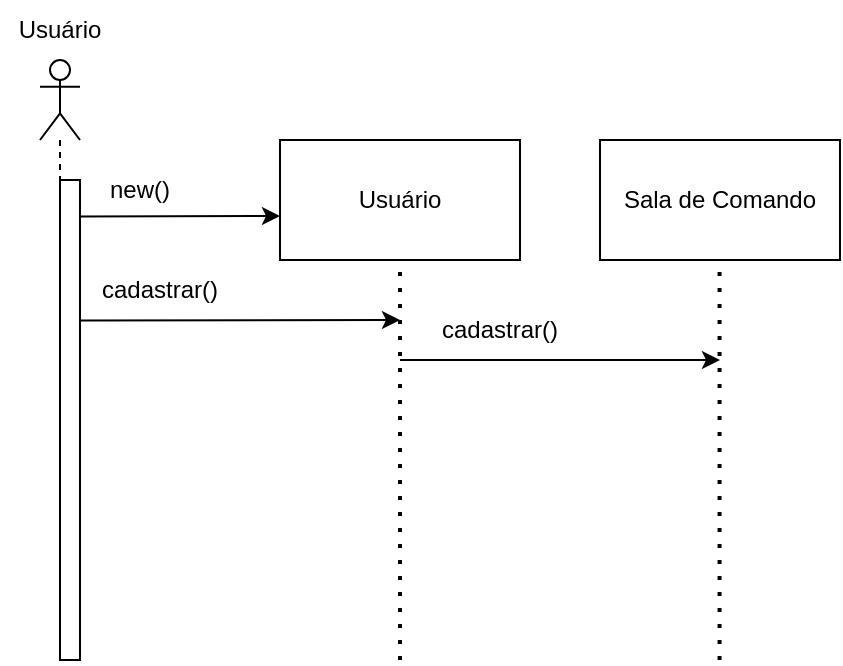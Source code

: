 <mxfile version="20.5.1" pages="6"><diagram id="XteXSKNghPK6MxyggT3K" name="Página-1"><mxGraphModel dx="1118" dy="500" grid="1" gridSize="10" guides="1" tooltips="1" connect="1" arrows="1" fold="1" page="1" pageScale="1" pageWidth="827" pageHeight="1169" math="0" shadow="0"><root><mxCell id="0"/><mxCell id="1" parent="0"/><mxCell id="kPCqyMyfiR6p3aR-nVP7-1" value="" style="shape=umlLifeline;participant=umlActor;perimeter=lifelinePerimeter;whiteSpace=wrap;html=1;container=1;collapsible=0;recursiveResize=0;verticalAlign=top;spacingTop=36;outlineConnect=0;size=40;" vertex="1" parent="1"><mxGeometry x="40" y="70" width="20" height="300" as="geometry"/></mxCell><mxCell id="kPCqyMyfiR6p3aR-nVP7-2" value="" style="html=1;points=[];perimeter=orthogonalPerimeter;" vertex="1" parent="kPCqyMyfiR6p3aR-nVP7-1"><mxGeometry x="10" y="60" width="10" height="240" as="geometry"/></mxCell><mxCell id="kPCqyMyfiR6p3aR-nVP7-3" value="Usuário" style="text;html=1;strokeColor=none;fillColor=none;align=center;verticalAlign=middle;whiteSpace=wrap;rounded=0;" vertex="1" parent="1"><mxGeometry x="20" y="40" width="60" height="30" as="geometry"/></mxCell><mxCell id="kPCqyMyfiR6p3aR-nVP7-4" value="" style="endArrow=classic;html=1;rounded=0;exitX=0.971;exitY=0.076;exitDx=0;exitDy=0;exitPerimeter=0;" edge="1" parent="1" source="kPCqyMyfiR6p3aR-nVP7-2"><mxGeometry width="50" height="50" relative="1" as="geometry"><mxPoint x="330" y="240" as="sourcePoint"/><mxPoint x="160" y="148" as="targetPoint"/></mxGeometry></mxCell><mxCell id="kPCqyMyfiR6p3aR-nVP7-5" value="new()" style="text;html=1;strokeColor=none;fillColor=none;align=center;verticalAlign=middle;whiteSpace=wrap;rounded=0;" vertex="1" parent="1"><mxGeometry x="60" y="120" width="60" height="30" as="geometry"/></mxCell><mxCell id="kPCqyMyfiR6p3aR-nVP7-6" value="Usuário" style="rounded=0;whiteSpace=wrap;html=1;" vertex="1" parent="1"><mxGeometry x="160" y="110" width="120" height="60" as="geometry"/></mxCell><mxCell id="kPCqyMyfiR6p3aR-nVP7-7" value="" style="endArrow=none;dashed=1;html=1;dashPattern=1 3;strokeWidth=2;rounded=0;entryX=0.5;entryY=1;entryDx=0;entryDy=0;" edge="1" parent="1" target="kPCqyMyfiR6p3aR-nVP7-6"><mxGeometry width="50" height="50" relative="1" as="geometry"><mxPoint x="220" y="370" as="sourcePoint"/><mxPoint x="470" y="210" as="targetPoint"/></mxGeometry></mxCell><mxCell id="kPCqyMyfiR6p3aR-nVP7-8" value="" style="endArrow=classic;html=1;rounded=0;exitX=0.971;exitY=0.076;exitDx=0;exitDy=0;exitPerimeter=0;" edge="1" parent="1"><mxGeometry width="50" height="50" relative="1" as="geometry"><mxPoint x="60.0" y="200.24" as="sourcePoint"/><mxPoint x="220" y="200" as="targetPoint"/></mxGeometry></mxCell><mxCell id="kPCqyMyfiR6p3aR-nVP7-9" value="cadastrar()" style="text;html=1;strokeColor=none;fillColor=none;align=center;verticalAlign=middle;whiteSpace=wrap;rounded=0;" vertex="1" parent="1"><mxGeometry x="70" y="170" width="60" height="30" as="geometry"/></mxCell><mxCell id="kPCqyMyfiR6p3aR-nVP7-10" value="" style="endArrow=classic;html=1;rounded=0;exitX=0.971;exitY=0.076;exitDx=0;exitDy=0;exitPerimeter=0;" edge="1" parent="1"><mxGeometry width="50" height="50" relative="1" as="geometry"><mxPoint x="220" y="220" as="sourcePoint"/><mxPoint x="380" y="220" as="targetPoint"/></mxGeometry></mxCell><mxCell id="kPCqyMyfiR6p3aR-nVP7-11" value="cadastrar()" style="text;html=1;strokeColor=none;fillColor=none;align=center;verticalAlign=middle;whiteSpace=wrap;rounded=0;" vertex="1" parent="1"><mxGeometry x="240" y="190" width="60" height="30" as="geometry"/></mxCell><mxCell id="kPCqyMyfiR6p3aR-nVP7-12" value="Sala de Comando" style="rounded=0;whiteSpace=wrap;html=1;" vertex="1" parent="1"><mxGeometry x="320" y="110" width="120" height="60" as="geometry"/></mxCell><mxCell id="kPCqyMyfiR6p3aR-nVP7-13" value="" style="endArrow=none;dashed=1;html=1;dashPattern=1 3;strokeWidth=2;rounded=0;entryX=0.5;entryY=1;entryDx=0;entryDy=0;" edge="1" parent="1"><mxGeometry width="50" height="50" relative="1" as="geometry"><mxPoint x="379.76" y="370" as="sourcePoint"/><mxPoint x="379.76" y="170" as="targetPoint"/></mxGeometry></mxCell></root></mxGraphModel></diagram><diagram id="LMt3I_iU-uTbpg2vqyhJ" name="Página-2"><mxGraphModel dx="926" dy="437" grid="1" gridSize="10" guides="1" tooltips="1" connect="1" arrows="1" fold="1" page="1" pageScale="1" pageWidth="827" pageHeight="1169" math="0" shadow="0"><root><mxCell id="0"/><mxCell id="1" parent="0"/><mxCell id="DQ7gLIDXcI9OM1BL-ZBZ-1" value="" style="shape=umlLifeline;participant=umlActor;perimeter=lifelinePerimeter;whiteSpace=wrap;html=1;container=1;collapsible=0;recursiveResize=0;verticalAlign=top;spacingTop=36;outlineConnect=0;size=40;" vertex="1" parent="1"><mxGeometry x="50" y="90" width="20" height="350" as="geometry"/></mxCell><mxCell id="DQ7gLIDXcI9OM1BL-ZBZ-2" value="" style="html=1;points=[];perimeter=orthogonalPerimeter;" vertex="1" parent="DQ7gLIDXcI9OM1BL-ZBZ-1"><mxGeometry x="10" y="60" width="10" height="290" as="geometry"/></mxCell><mxCell id="DQ7gLIDXcI9OM1BL-ZBZ-3" value="Usuário Master/Controlador" style="text;html=1;strokeColor=none;fillColor=none;align=center;verticalAlign=middle;whiteSpace=wrap;rounded=0;" vertex="1" parent="1"><mxGeometry x="30" y="60" width="60" height="30" as="geometry"/></mxCell><mxCell id="DQ7gLIDXcI9OM1BL-ZBZ-6" value="Sala de Comando" style="rounded=0;whiteSpace=wrap;html=1;" vertex="1" parent="1"><mxGeometry x="170" y="170" width="120" height="60" as="geometry"/></mxCell><mxCell id="DQ7gLIDXcI9OM1BL-ZBZ-7" value="" style="endArrow=none;dashed=1;html=1;dashPattern=1 3;strokeWidth=2;rounded=0;entryX=0.5;entryY=1;entryDx=0;entryDy=0;startArrow=none;" edge="1" parent="1" target="DQ7gLIDXcI9OM1BL-ZBZ-6" source="7pTr78Y5g2xs7JqfGrxb-1"><mxGeometry width="50" height="50" relative="1" as="geometry"><mxPoint x="230" y="430" as="sourcePoint"/><mxPoint x="480" y="270" as="targetPoint"/></mxGeometry></mxCell><mxCell id="DQ7gLIDXcI9OM1BL-ZBZ-8" value="" style="endArrow=classic;html=1;rounded=0;exitX=0.971;exitY=0.076;exitDx=0;exitDy=0;exitPerimeter=0;" edge="1" parent="1"><mxGeometry width="50" height="50" relative="1" as="geometry"><mxPoint x="70" y="260.24" as="sourcePoint"/><mxPoint x="230" y="260" as="targetPoint"/></mxGeometry></mxCell><mxCell id="DQ7gLIDXcI9OM1BL-ZBZ-9" value="login()" style="text;html=1;strokeColor=none;fillColor=none;align=center;verticalAlign=middle;whiteSpace=wrap;rounded=0;" vertex="1" parent="1"><mxGeometry x="80" y="230" width="60" height="30" as="geometry"/></mxCell><mxCell id="DQ7gLIDXcI9OM1BL-ZBZ-10" value="" style="endArrow=classic;html=1;rounded=0;exitX=0.971;exitY=0.076;exitDx=0;exitDy=0;exitPerimeter=0;" edge="1" parent="1"><mxGeometry width="50" height="50" relative="1" as="geometry"><mxPoint x="230" y="300" as="sourcePoint"/><mxPoint x="390" y="300" as="targetPoint"/></mxGeometry></mxCell><mxCell id="DQ7gLIDXcI9OM1BL-ZBZ-11" value="registraLog()" style="text;html=1;strokeColor=none;fillColor=none;align=center;verticalAlign=middle;whiteSpace=wrap;rounded=0;" vertex="1" parent="1"><mxGeometry x="250" y="280" width="60" height="30" as="geometry"/></mxCell><mxCell id="DQ7gLIDXcI9OM1BL-ZBZ-12" value="Logs" style="rounded=0;whiteSpace=wrap;html=1;" vertex="1" parent="1"><mxGeometry x="330" y="170" width="120" height="60" as="geometry"/></mxCell><mxCell id="DQ7gLIDXcI9OM1BL-ZBZ-13" value="" style="endArrow=none;dashed=1;html=1;dashPattern=1 3;strokeWidth=2;rounded=0;entryX=0.5;entryY=1;entryDx=0;entryDy=0;" edge="1" parent="1"><mxGeometry width="50" height="50" relative="1" as="geometry"><mxPoint x="389.76" y="430" as="sourcePoint"/><mxPoint x="389.76" y="230" as="targetPoint"/></mxGeometry></mxCell><mxCell id="DQ7gLIDXcI9OM1BL-ZBZ-14" value="alteraAcessos()" style="text;html=1;strokeColor=none;fillColor=none;align=center;verticalAlign=middle;whiteSpace=wrap;rounded=0;" vertex="1" parent="1"><mxGeometry x="90" y="310" width="60" height="30" as="geometry"/></mxCell><mxCell id="DQ7gLIDXcI9OM1BL-ZBZ-15" value="" style="endArrow=classic;html=1;rounded=0;exitX=0.971;exitY=0.076;exitDx=0;exitDy=0;exitPerimeter=0;" edge="1" parent="1"><mxGeometry width="50" height="50" relative="1" as="geometry"><mxPoint x="70" y="340.24" as="sourcePoint"/><mxPoint x="230" y="340" as="targetPoint"/></mxGeometry></mxCell><mxCell id="DQ7gLIDXcI9OM1BL-ZBZ-16" value="" style="endArrow=classic;html=1;rounded=0;exitX=0.971;exitY=0.076;exitDx=0;exitDy=0;exitPerimeter=0;" edge="1" parent="1"><mxGeometry width="50" height="50" relative="1" as="geometry"><mxPoint x="230" y="370" as="sourcePoint"/><mxPoint x="390" y="370" as="targetPoint"/></mxGeometry></mxCell><mxCell id="DQ7gLIDXcI9OM1BL-ZBZ-17" value="registraLog()" style="text;html=1;strokeColor=none;fillColor=none;align=center;verticalAlign=middle;whiteSpace=wrap;rounded=0;" vertex="1" parent="1"><mxGeometry x="250" y="340" width="60" height="30" as="geometry"/></mxCell><mxCell id="DQ7gLIDXcI9OM1BL-ZBZ-18" value="&lt;span style=&quot;font-weight: 700;&quot;&gt;UC02 - Gerencia usuários&lt;/span&gt;" style="text;html=1;strokeColor=none;fillColor=none;align=center;verticalAlign=middle;whiteSpace=wrap;rounded=0;" vertex="1" parent="1"><mxGeometry x="10" y="10" width="300" height="30" as="geometry"/></mxCell><mxCell id="7pTr78Y5g2xs7JqfGrxb-1" value="" style="html=1;points=[];perimeter=orthogonalPerimeter;" vertex="1" parent="1"><mxGeometry x="225" y="270" width="10" height="30" as="geometry"/></mxCell><mxCell id="7pTr78Y5g2xs7JqfGrxb-2" value="" style="endArrow=none;dashed=1;html=1;dashPattern=1 3;strokeWidth=2;rounded=0;entryX=0.5;entryY=1;entryDx=0;entryDy=0;startArrow=none;" edge="1" parent="1" source="7pTr78Y5g2xs7JqfGrxb-3" target="7pTr78Y5g2xs7JqfGrxb-1"><mxGeometry width="50" height="50" relative="1" as="geometry"><mxPoint x="230" y="430.0" as="sourcePoint"/><mxPoint x="230" y="230.0" as="targetPoint"/></mxGeometry></mxCell><mxCell id="7pTr78Y5g2xs7JqfGrxb-3" value="" style="html=1;points=[];perimeter=orthogonalPerimeter;" vertex="1" parent="1"><mxGeometry x="225" y="350" width="10" height="20" as="geometry"/></mxCell><mxCell id="7pTr78Y5g2xs7JqfGrxb-4" value="" style="endArrow=none;dashed=1;html=1;dashPattern=1 3;strokeWidth=2;rounded=0;entryX=0.5;entryY=1;entryDx=0;entryDy=0;" edge="1" parent="1" target="7pTr78Y5g2xs7JqfGrxb-3"><mxGeometry width="50" height="50" relative="1" as="geometry"><mxPoint x="230" y="430.0" as="sourcePoint"/><mxPoint x="230" y="300" as="targetPoint"/></mxGeometry></mxCell></root></mxGraphModel></diagram><diagram id="daTqOzqF3VNKJ07lG_F6" name="Página-3"><mxGraphModel dx="1351" dy="637" grid="1" gridSize="10" guides="1" tooltips="1" connect="1" arrows="1" fold="1" page="1" pageScale="1" pageWidth="827" pageHeight="1169" math="0" shadow="0"><root><mxCell id="0"/><mxCell id="1" parent="0"/><mxCell id="zu2Uw8hMeWKzvva1PUhJ-1" value="&lt;span style=&quot;color: rgb(0, 0, 0); font-family: Helvetica; font-size: 12px; font-style: normal; font-variant-ligatures: normal; font-variant-caps: normal; font-weight: 700; letter-spacing: normal; orphans: 2; text-align: center; text-indent: 0px; text-transform: none; widows: 2; word-spacing: 0px; -webkit-text-stroke-width: 0px; background-color: rgb(248, 249, 250); text-decoration-thickness: initial; text-decoration-style: initial; text-decoration-color: initial; float: none; display: inline !important;&quot;&gt;UC03 - Chamada de elevador&lt;/span&gt;" style="text;whiteSpace=wrap;html=1;" vertex="1" parent="1"><mxGeometry x="20" width="200" height="40" as="geometry"/></mxCell><mxCell id="SzspxM3o195tyCs0l4f1-1" value="" style="shape=umlLifeline;participant=umlActor;perimeter=lifelinePerimeter;whiteSpace=wrap;html=1;container=1;collapsible=0;recursiveResize=0;verticalAlign=top;spacingTop=36;outlineConnect=0;size=40;" vertex="1" parent="1"><mxGeometry x="50" y="90" width="20" height="350" as="geometry"/></mxCell><mxCell id="SzspxM3o195tyCs0l4f1-2" value="" style="html=1;points=[];perimeter=orthogonalPerimeter;" vertex="1" parent="SzspxM3o195tyCs0l4f1-1"><mxGeometry x="10" y="60" width="10" height="290" as="geometry"/></mxCell><mxCell id="SzspxM3o195tyCs0l4f1-3" value="Usuários" style="text;html=1;strokeColor=none;fillColor=none;align=center;verticalAlign=middle;whiteSpace=wrap;rounded=0;" vertex="1" parent="1"><mxGeometry x="30" y="60" width="60" height="30" as="geometry"/></mxCell><mxCell id="SzspxM3o195tyCs0l4f1-4" value="Botoeira" style="rounded=0;whiteSpace=wrap;html=1;" vertex="1" parent="1"><mxGeometry x="170" y="170" width="120" height="60" as="geometry"/></mxCell><mxCell id="SzspxM3o195tyCs0l4f1-5" value="" style="endArrow=none;dashed=1;html=1;dashPattern=1 3;strokeWidth=2;rounded=0;entryX=0.5;entryY=1;entryDx=0;entryDy=0;" edge="1" parent="1" target="SzspxM3o195tyCs0l4f1-4"><mxGeometry width="50" height="50" relative="1" as="geometry"><mxPoint x="230" y="430" as="sourcePoint"/><mxPoint x="480" y="270" as="targetPoint"/></mxGeometry></mxCell><mxCell id="SzspxM3o195tyCs0l4f1-6" value="" style="endArrow=classic;html=1;rounded=0;exitX=0.971;exitY=0.076;exitDx=0;exitDy=0;exitPerimeter=0;" edge="1" parent="1"><mxGeometry width="50" height="50" relative="1" as="geometry"><mxPoint x="70" y="260.24" as="sourcePoint"/><mxPoint x="230" y="260" as="targetPoint"/></mxGeometry></mxCell><mxCell id="SzspxM3o195tyCs0l4f1-7" value="selecionaAndar()" style="text;html=1;strokeColor=none;fillColor=none;align=center;verticalAlign=middle;whiteSpace=wrap;rounded=0;" vertex="1" parent="1"><mxGeometry x="80" y="230" width="100" height="30" as="geometry"/></mxCell><mxCell id="SzspxM3o195tyCs0l4f1-8" value="" style="endArrow=classic;html=1;rounded=0;exitX=0.971;exitY=0.076;exitDx=0;exitDy=0;exitPerimeter=0;" edge="1" parent="1"><mxGeometry width="50" height="50" relative="1" as="geometry"><mxPoint x="230" y="300" as="sourcePoint"/><mxPoint x="390" y="300" as="targetPoint"/></mxGeometry></mxCell><mxCell id="SzspxM3o195tyCs0l4f1-9" value="chamaElevador()" style="text;html=1;strokeColor=none;fillColor=none;align=center;verticalAlign=middle;whiteSpace=wrap;rounded=0;" vertex="1" parent="1"><mxGeometry x="250" y="270" width="100" height="30" as="geometry"/></mxCell><mxCell id="SzspxM3o195tyCs0l4f1-10" value="Elevador" style="rounded=0;whiteSpace=wrap;html=1;" vertex="1" parent="1"><mxGeometry x="330" y="170" width="120" height="60" as="geometry"/></mxCell><mxCell id="SzspxM3o195tyCs0l4f1-11" value="" style="endArrow=none;dashed=1;html=1;dashPattern=1 3;strokeWidth=2;rounded=0;entryX=0.5;entryY=1;entryDx=0;entryDy=0;" edge="1" parent="1"><mxGeometry width="50" height="50" relative="1" as="geometry"><mxPoint x="389.76" y="430" as="sourcePoint"/><mxPoint x="389.76" y="230" as="targetPoint"/></mxGeometry></mxCell><mxCell id="bfP_tO7WtKlYVN6YrhG1-1" value="" style="html=1;points=[];perimeter=orthogonalPerimeter;" vertex="1" parent="1"><mxGeometry x="225" y="270" width="10" height="30" as="geometry"/></mxCell></root></mxGraphModel></diagram><diagram id="0lqtaysEBKNRhjgoD2Qp" name="Página-4"><mxGraphModel dx="1351" dy="637" grid="1" gridSize="10" guides="1" tooltips="1" connect="1" arrows="1" fold="1" page="1" pageScale="1" pageWidth="827" pageHeight="1169" math="0" shadow="0"><root><mxCell id="0"/><mxCell id="1" parent="0"/><mxCell id="083h5DX_3ktk2nzT8LkU-1" value="&lt;span style=&quot;font-weight: 700; text-align: center;&quot;&gt;UC04 -&amp;nbsp;Identifica passageiro&lt;/span&gt;" style="text;whiteSpace=wrap;html=1;" vertex="1" parent="1"><mxGeometry x="20" width="200" height="40" as="geometry"/></mxCell><mxCell id="083h5DX_3ktk2nzT8LkU-2" value="" style="shape=umlLifeline;participant=umlActor;perimeter=lifelinePerimeter;whiteSpace=wrap;html=1;container=1;collapsible=0;recursiveResize=0;verticalAlign=top;spacingTop=36;outlineConnect=0;size=40;" vertex="1" parent="1"><mxGeometry x="50" y="90" width="20" height="350" as="geometry"/></mxCell><mxCell id="083h5DX_3ktk2nzT8LkU-3" value="" style="html=1;points=[];perimeter=orthogonalPerimeter;" vertex="1" parent="083h5DX_3ktk2nzT8LkU-2"><mxGeometry x="10" y="60" width="10" height="290" as="geometry"/></mxCell><mxCell id="083h5DX_3ktk2nzT8LkU-4" value="Usuários" style="text;html=1;strokeColor=none;fillColor=none;align=center;verticalAlign=middle;whiteSpace=wrap;rounded=0;" vertex="1" parent="1"><mxGeometry x="30" y="60" width="60" height="30" as="geometry"/></mxCell><mxCell id="083h5DX_3ktk2nzT8LkU-5" value="Sala de Comando" style="rounded=0;whiteSpace=wrap;html=1;" vertex="1" parent="1"><mxGeometry x="170" y="170" width="120" height="60" as="geometry"/></mxCell><mxCell id="083h5DX_3ktk2nzT8LkU-6" value="" style="endArrow=none;dashed=1;html=1;dashPattern=1 3;strokeWidth=2;rounded=0;entryX=0.5;entryY=1;entryDx=0;entryDy=0;" edge="1" parent="1" target="083h5DX_3ktk2nzT8LkU-5"><mxGeometry width="50" height="50" relative="1" as="geometry"><mxPoint x="230" y="430" as="sourcePoint"/><mxPoint x="480" y="270" as="targetPoint"/></mxGeometry></mxCell><mxCell id="083h5DX_3ktk2nzT8LkU-7" value="" style="endArrow=classic;html=1;rounded=0;exitX=0.971;exitY=0.076;exitDx=0;exitDy=0;exitPerimeter=0;" edge="1" parent="1"><mxGeometry width="50" height="50" relative="1" as="geometry"><mxPoint x="70" y="260.24" as="sourcePoint"/><mxPoint x="230" y="260" as="targetPoint"/></mxGeometry></mxCell><mxCell id="083h5DX_3ktk2nzT8LkU-10" value="reconhecimentoFacial()" style="text;html=1;strokeColor=none;fillColor=none;align=center;verticalAlign=middle;whiteSpace=wrap;rounded=0;" vertex="1" parent="1"><mxGeometry x="80" y="230" width="120" height="40" as="geometry"/></mxCell><mxCell id="083h5DX_3ktk2nzT8LkU-11" value="Elevador" style="rounded=0;whiteSpace=wrap;html=1;" vertex="1" parent="1"><mxGeometry x="330" y="170" width="120" height="60" as="geometry"/></mxCell><mxCell id="083h5DX_3ktk2nzT8LkU-12" value="" style="endArrow=none;dashed=1;html=1;dashPattern=1 3;strokeWidth=2;rounded=0;entryX=0.5;entryY=1;entryDx=0;entryDy=0;" edge="1" parent="1"><mxGeometry width="50" height="50" relative="1" as="geometry"><mxPoint x="389.76" y="430" as="sourcePoint"/><mxPoint x="389.76" y="230" as="targetPoint"/></mxGeometry></mxCell><mxCell id="083h5DX_3ktk2nzT8LkU-13" value="" style="endArrow=classic;html=1;rounded=0;exitX=0.971;exitY=0.076;exitDx=0;exitDy=0;exitPerimeter=0;" edge="1" parent="1"><mxGeometry width="50" height="50" relative="1" as="geometry"><mxPoint x="230" y="290.24" as="sourcePoint"/><mxPoint x="390" y="290" as="targetPoint"/></mxGeometry></mxCell><mxCell id="jTDhoPKQyr5_wv3_93iu-1" value="liberaAcesso()" style="text;html=1;strokeColor=none;fillColor=none;align=center;verticalAlign=middle;whiteSpace=wrap;rounded=0;" vertex="1" parent="1"><mxGeometry x="240" y="260" width="120" height="40" as="geometry"/></mxCell><mxCell id="MTeagSE1t4SzmeU9MyxI-1" value="" style="html=1;points=[];perimeter=orthogonalPerimeter;" vertex="1" parent="1"><mxGeometry x="225" y="270" width="10" height="20" as="geometry"/></mxCell></root></mxGraphModel></diagram><diagram id="VAfsWwC_WDnSE3w4wK4W" name="Página-5"><mxGraphModel dx="1351" dy="637" grid="1" gridSize="10" guides="1" tooltips="1" connect="1" arrows="1" fold="1" page="1" pageScale="1" pageWidth="827" pageHeight="1169" math="0" shadow="0"><root><mxCell id="0"/><mxCell id="1" parent="0"/><mxCell id="ItYTpHDeQ8VbfqNVc7D--1" value="" style="shape=umlLifeline;participant=umlActor;perimeter=lifelinePerimeter;whiteSpace=wrap;html=1;container=1;collapsible=0;recursiveResize=0;verticalAlign=top;spacingTop=36;outlineConnect=0;size=40;" vertex="1" parent="1"><mxGeometry x="50" y="90" width="20" height="350" as="geometry"/></mxCell><mxCell id="ItYTpHDeQ8VbfqNVc7D--2" value="" style="html=1;points=[];perimeter=orthogonalPerimeter;" vertex="1" parent="ItYTpHDeQ8VbfqNVc7D--1"><mxGeometry x="10" y="60" width="10" height="290" as="geometry"/></mxCell><mxCell id="ItYTpHDeQ8VbfqNVc7D--3" value="Usuário Master" style="text;html=1;strokeColor=none;fillColor=none;align=center;verticalAlign=middle;whiteSpace=wrap;rounded=0;" vertex="1" parent="1"><mxGeometry x="30" y="60" width="60" height="30" as="geometry"/></mxCell><mxCell id="ItYTpHDeQ8VbfqNVc7D--4" value="Boteira" style="rounded=0;whiteSpace=wrap;html=1;" vertex="1" parent="1"><mxGeometry x="300" y="180" width="120" height="60" as="geometry"/></mxCell><mxCell id="ItYTpHDeQ8VbfqNVc7D--5" value="" style="endArrow=none;dashed=1;html=1;dashPattern=1 3;strokeWidth=2;rounded=0;entryX=0.5;entryY=1;entryDx=0;entryDy=0;" edge="1" parent="1" target="ItYTpHDeQ8VbfqNVc7D--4"><mxGeometry width="50" height="50" relative="1" as="geometry"><mxPoint x="360" y="440" as="sourcePoint"/><mxPoint x="610" y="280" as="targetPoint"/></mxGeometry></mxCell><mxCell id="ItYTpHDeQ8VbfqNVc7D--8" value="Logs" style="rounded=0;whiteSpace=wrap;html=1;" vertex="1" parent="1"><mxGeometry x="460" y="180" width="120" height="60" as="geometry"/></mxCell><mxCell id="ItYTpHDeQ8VbfqNVc7D--9" value="" style="endArrow=none;dashed=1;html=1;dashPattern=1 3;strokeWidth=2;rounded=0;entryX=0.5;entryY=1;entryDx=0;entryDy=0;" edge="1" parent="1"><mxGeometry width="50" height="50" relative="1" as="geometry"><mxPoint x="519.76" y="440" as="sourcePoint"/><mxPoint x="519.76" y="240" as="targetPoint"/></mxGeometry></mxCell><mxCell id="ItYTpHDeQ8VbfqNVc7D--10" value="" style="endArrow=classic;html=1;rounded=0;exitX=0.971;exitY=0.076;exitDx=0;exitDy=0;exitPerimeter=0;" edge="1" parent="1"><mxGeometry width="50" height="50" relative="1" as="geometry"><mxPoint x="360" y="300.24" as="sourcePoint"/><mxPoint x="520" y="300" as="targetPoint"/></mxGeometry></mxCell><mxCell id="ItYTpHDeQ8VbfqNVc7D--11" value="" style="shape=umlLifeline;participant=umlActor;perimeter=lifelinePerimeter;whiteSpace=wrap;html=1;container=1;collapsible=0;recursiveResize=0;verticalAlign=top;spacingTop=36;outlineConnect=0;size=40;" vertex="1" parent="1"><mxGeometry x="200" y="90" width="20" height="350" as="geometry"/></mxCell><mxCell id="ItYTpHDeQ8VbfqNVc7D--12" value="" style="html=1;points=[];perimeter=orthogonalPerimeter;" vertex="1" parent="ItYTpHDeQ8VbfqNVc7D--11"><mxGeometry x="10" y="60" width="10" height="290" as="geometry"/></mxCell><mxCell id="ItYTpHDeQ8VbfqNVc7D--13" value="Equipe de Assistência" style="text;html=1;strokeColor=none;fillColor=none;align=center;verticalAlign=middle;whiteSpace=wrap;rounded=0;" vertex="1" parent="1"><mxGeometry x="180" y="60" width="60" height="30" as="geometry"/></mxCell><mxCell id="ItYTpHDeQ8VbfqNVc7D--14" value="" style="endArrow=classic;html=1;rounded=0;exitX=0.971;exitY=0.076;exitDx=0;exitDy=0;exitPerimeter=0;entryX=-0.2;entryY=0.172;entryDx=0;entryDy=0;entryPerimeter=0;" edge="1" parent="1" target="ItYTpHDeQ8VbfqNVc7D--12"><mxGeometry width="50" height="50" relative="1" as="geometry"><mxPoint x="70" y="199.74" as="sourcePoint"/><mxPoint x="230" y="199.5" as="targetPoint"/></mxGeometry></mxCell><mxCell id="ItYTpHDeQ8VbfqNVc7D--15" value="solicitaAssistência" style="text;html=1;strokeColor=none;fillColor=none;align=center;verticalAlign=middle;whiteSpace=wrap;rounded=0;" vertex="1" parent="1"><mxGeometry x="110" y="170" width="60" height="30" as="geometry"/></mxCell></root></mxGraphModel></diagram><diagram id="HhazGxC3UGiqWqfdlsld" name="Página-6"><mxGraphModel dx="1351" dy="637" grid="1" gridSize="10" guides="1" tooltips="1" connect="1" arrows="1" fold="1" page="1" pageScale="1" pageWidth="827" pageHeight="1169" math="0" shadow="0"><root><mxCell id="0"/><mxCell id="1" parent="0"/><mxCell id="n5frYAfoiAPdttleiEmE-1" value="" style="shape=umlLifeline;participant=umlActor;perimeter=lifelinePerimeter;whiteSpace=wrap;html=1;container=1;collapsible=0;recursiveResize=0;verticalAlign=top;spacingTop=36;outlineConnect=0;size=40;" vertex="1" parent="1"><mxGeometry x="50" y="90" width="20" height="350" as="geometry"/></mxCell><mxCell id="n5frYAfoiAPdttleiEmE-2" value="" style="html=1;points=[];perimeter=orthogonalPerimeter;" vertex="1" parent="n5frYAfoiAPdttleiEmE-1"><mxGeometry x="10" y="60" width="10" height="290" as="geometry"/></mxCell><mxCell id="n5frYAfoiAPdttleiEmE-3" value="Usuarios" style="text;html=1;strokeColor=none;fillColor=none;align=center;verticalAlign=middle;whiteSpace=wrap;rounded=0;" vertex="1" parent="1"><mxGeometry x="30" y="60" width="60" height="30" as="geometry"/></mxCell><mxCell id="n5frYAfoiAPdttleiEmE-4" value="Elevador" style="rounded=0;whiteSpace=wrap;html=1;" vertex="1" parent="1"><mxGeometry x="320" y="150" width="120" height="60" as="geometry"/></mxCell><mxCell id="n5frYAfoiAPdttleiEmE-5" value="" style="endArrow=none;dashed=1;html=1;dashPattern=1 3;strokeWidth=2;rounded=0;entryX=0.5;entryY=1;entryDx=0;entryDy=0;" edge="1" parent="1" target="n5frYAfoiAPdttleiEmE-4"><mxGeometry width="50" height="50" relative="1" as="geometry"><mxPoint x="380" y="410" as="sourcePoint"/><mxPoint x="630" y="250" as="targetPoint"/></mxGeometry></mxCell><mxCell id="n5frYAfoiAPdttleiEmE-12" value="" style="endArrow=classic;html=1;rounded=0;exitX=0.971;exitY=0.076;exitDx=0;exitDy=0;exitPerimeter=0;entryX=-0.2;entryY=0.172;entryDx=0;entryDy=0;entryPerimeter=0;" edge="1" parent="1"><mxGeometry width="50" height="50" relative="1" as="geometry"><mxPoint x="70" y="250" as="sourcePoint"/><mxPoint x="208" y="250.14" as="targetPoint"/></mxGeometry></mxCell><mxCell id="n5frYAfoiAPdttleiEmE-16" value="selecionaAcao()" style="text;html=1;strokeColor=none;fillColor=none;align=center;verticalAlign=middle;whiteSpace=wrap;rounded=0;" vertex="1" parent="1"><mxGeometry x="80" y="230" width="120" height="30" as="geometry"/></mxCell><mxCell id="Xt6kBL5y7IREz7nv8tr_-2" value="Painel" style="rounded=0;whiteSpace=wrap;html=1;" vertex="1" parent="1"><mxGeometry x="150" y="150" width="120" height="60" as="geometry"/></mxCell><mxCell id="Xt6kBL5y7IREz7nv8tr_-3" value="" style="endArrow=none;dashed=1;html=1;dashPattern=1 3;strokeWidth=2;rounded=0;entryX=0.5;entryY=1;entryDx=0;entryDy=0;startArrow=none;" edge="1" parent="1" target="Xt6kBL5y7IREz7nv8tr_-2" source="3KhUQjJlbqhMBRH2EYhm-1"><mxGeometry width="50" height="50" relative="1" as="geometry"><mxPoint x="210" y="410.0" as="sourcePoint"/><mxPoint x="460" y="250" as="targetPoint"/></mxGeometry></mxCell><mxCell id="Xt6kBL5y7IREz7nv8tr_-4" value="" style="endArrow=classic;html=1;rounded=0;exitX=0.971;exitY=0.076;exitDx=0;exitDy=0;exitPerimeter=0;" edge="1" parent="1"><mxGeometry width="50" height="50" relative="1" as="geometry"><mxPoint x="210" y="280.0" as="sourcePoint"/><mxPoint x="380" y="280" as="targetPoint"/></mxGeometry></mxCell><mxCell id="Xt6kBL5y7IREz7nv8tr_-5" value="executaAcao()" style="text;html=1;strokeColor=none;fillColor=none;align=center;verticalAlign=middle;whiteSpace=wrap;rounded=0;" vertex="1" parent="1"><mxGeometry x="220" y="260" width="120" height="30" as="geometry"/></mxCell><mxCell id="3KhUQjJlbqhMBRH2EYhm-1" value="" style="html=1;points=[];perimeter=orthogonalPerimeter;" vertex="1" parent="1"><mxGeometry x="205" y="260" width="10" height="20" as="geometry"/></mxCell><mxCell id="3KhUQjJlbqhMBRH2EYhm-2" value="" style="endArrow=none;dashed=1;html=1;dashPattern=1 3;strokeWidth=2;rounded=0;entryX=0.5;entryY=1;entryDx=0;entryDy=0;" edge="1" parent="1" target="3KhUQjJlbqhMBRH2EYhm-1"><mxGeometry width="50" height="50" relative="1" as="geometry"><mxPoint x="210" y="410.0" as="sourcePoint"/><mxPoint x="210" y="210.0" as="targetPoint"/></mxGeometry></mxCell></root></mxGraphModel></diagram></mxfile>